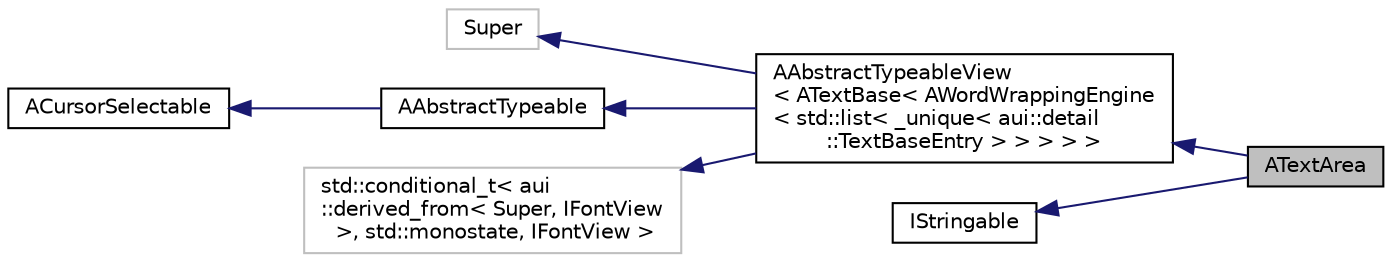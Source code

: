 digraph "ATextArea"
{
 // LATEX_PDF_SIZE
  edge [fontname="Helvetica",fontsize="10",labelfontname="Helvetica",labelfontsize="10"];
  node [fontname="Helvetica",fontsize="10",shape=record];
  rankdir="LR";
  Node1 [label="ATextArea",height=0.2,width=0.4,color="black", fillcolor="grey75", style="filled", fontcolor="black",tooltip="Multiline text input area."];
  Node2 -> Node1 [dir="back",color="midnightblue",fontsize="10",style="solid",fontname="Helvetica"];
  Node2 [label="AAbstractTypeableView\l\< ATextBase\< AWordWrappingEngine\l\< std::list\< _unique\< aui::detail\l::TextBaseEntry \> \> \> \> \>",height=0.2,width=0.4,color="black", fillcolor="white", style="filled",URL="$classAAbstractTypeableView.html",tooltip=" "];
  Node3 -> Node2 [dir="back",color="midnightblue",fontsize="10",style="solid",fontname="Helvetica"];
  Node3 [label="Super",height=0.2,width=0.4,color="grey75", fillcolor="white", style="filled",tooltip=" "];
  Node4 -> Node2 [dir="back",color="midnightblue",fontsize="10",style="solid",fontname="Helvetica"];
  Node4 [label="AAbstractTypeable",height=0.2,width=0.4,color="black", fillcolor="white", style="filled",URL="$classAAbstractTypeable.html",tooltip="Base class for AAbstractTypeableView which is template class."];
  Node5 -> Node4 [dir="back",color="midnightblue",fontsize="10",style="solid",fontname="Helvetica"];
  Node5 [label="ACursorSelectable",height=0.2,width=0.4,color="black", fillcolor="white", style="filled",URL="$classACursorSelectable.html",tooltip=" "];
  Node6 -> Node2 [dir="back",color="midnightblue",fontsize="10",style="solid",fontname="Helvetica"];
  Node6 [label="std::conditional_t\< aui\l::derived_from\< Super, IFontView\l \>, std::monostate, IFontView \>",height=0.2,width=0.4,color="grey75", fillcolor="white", style="filled",tooltip=" "];
  Node7 -> Node1 [dir="back",color="midnightblue",fontsize="10",style="solid",fontname="Helvetica"];
  Node7 [label="IStringable",height=0.2,width=0.4,color="black", fillcolor="white", style="filled",URL="$classIStringable.html",tooltip="Object that can be converted to string."];
}
